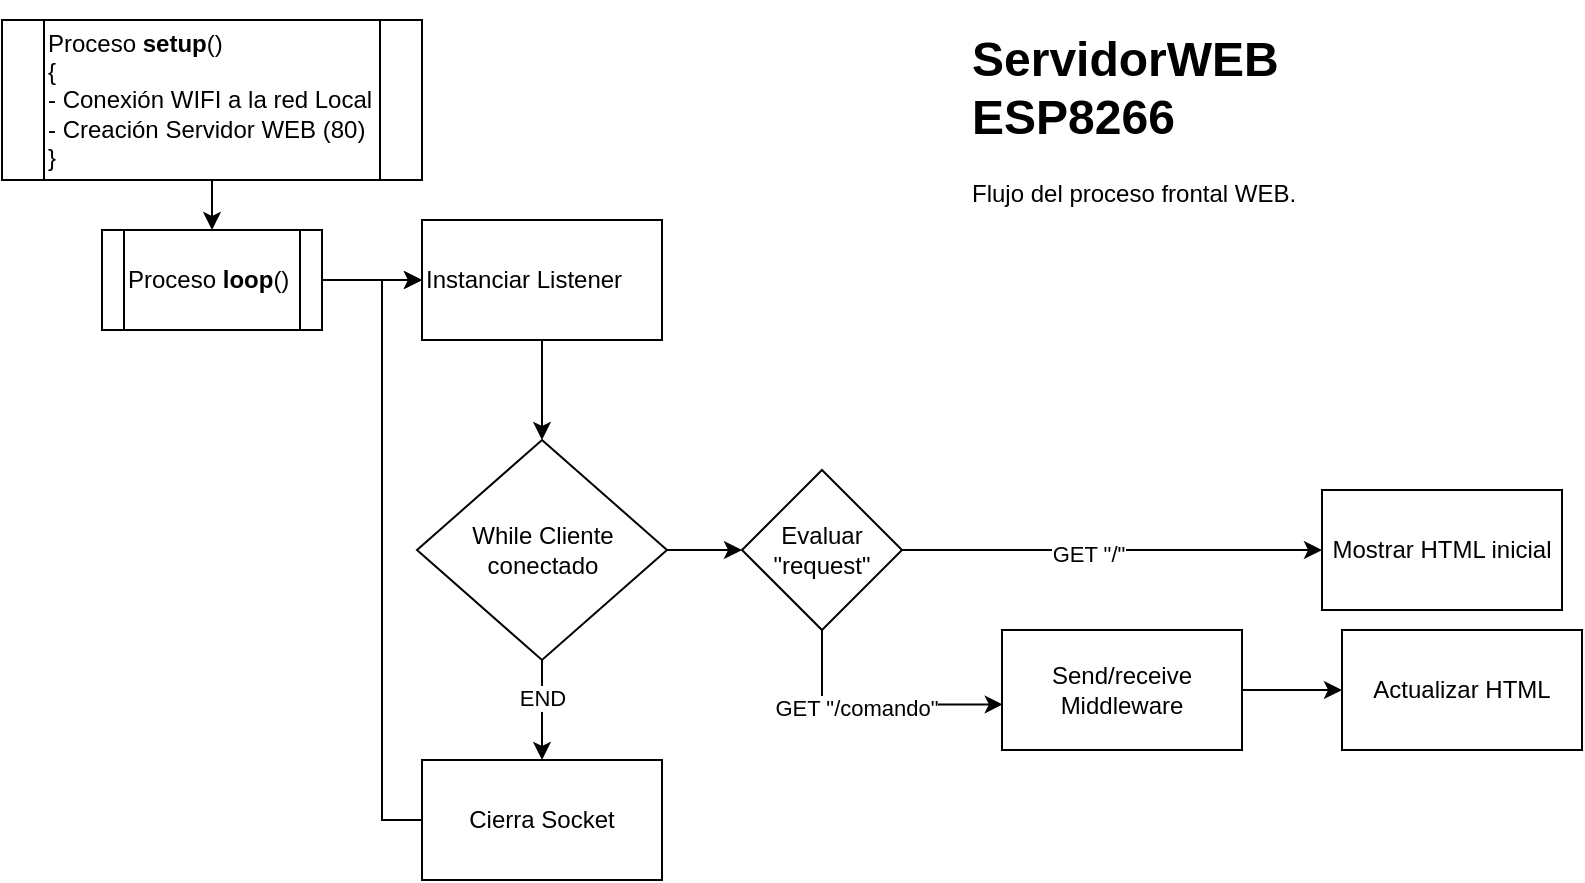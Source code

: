 <mxfile version="14.7.0" type="device"><diagram id="CeqwlgfuItZfXkT7WZC9" name="Page-1"><mxGraphModel dx="1038" dy="1648" grid="1" gridSize="10" guides="1" tooltips="1" connect="1" arrows="1" fold="1" page="1" pageScale="1" pageWidth="850" pageHeight="1100" math="0" shadow="0"><root><mxCell id="0"/><mxCell id="1" parent="0"/><mxCell id="-bE2ONSkaA_L7sRKrDCE-45" value="" style="edgeStyle=orthogonalEdgeStyle;rounded=0;orthogonalLoop=1;jettySize=auto;html=1;" parent="1" source="-bE2ONSkaA_L7sRKrDCE-43" target="-bE2ONSkaA_L7sRKrDCE-44" edge="1"><mxGeometry relative="1" as="geometry"/></mxCell><mxCell id="-bE2ONSkaA_L7sRKrDCE-43" value="&lt;div&gt;&lt;div&gt;Proceso &lt;b&gt;setup&lt;/b&gt;()&lt;/div&gt;&lt;span&gt;&lt;div&gt;&lt;span&gt;{&lt;/span&gt;&lt;/div&gt;&lt;/span&gt;&lt;/div&gt;&lt;div&gt;&lt;div&gt;&lt;span&gt;- Conexión WIFI a la red Local&lt;/span&gt;&lt;/div&gt;&lt;div&gt;- Creación Servidor WEB (80)&lt;/div&gt;&lt;span&gt;&lt;div&gt;&lt;span&gt;}&lt;/span&gt;&lt;/div&gt;&lt;/span&gt;&lt;/div&gt;" style="shape=process;whiteSpace=wrap;html=1;backgroundOutline=1;align=left;" parent="1" vertex="1"><mxGeometry x="40" y="-1080" width="210" height="80" as="geometry"/></mxCell><mxCell id="-bE2ONSkaA_L7sRKrDCE-47" value="" style="edgeStyle=orthogonalEdgeStyle;rounded=0;orthogonalLoop=1;jettySize=auto;html=1;" parent="1" source="-bE2ONSkaA_L7sRKrDCE-44" target="-bE2ONSkaA_L7sRKrDCE-46" edge="1"><mxGeometry relative="1" as="geometry"/></mxCell><mxCell id="-bE2ONSkaA_L7sRKrDCE-44" value="Proceso &lt;b&gt;loop&lt;/b&gt;()" style="shape=process;whiteSpace=wrap;html=1;backgroundOutline=1;align=left;" parent="1" vertex="1"><mxGeometry x="90" y="-975" width="110" height="50" as="geometry"/></mxCell><mxCell id="-bE2ONSkaA_L7sRKrDCE-49" value="" style="edgeStyle=orthogonalEdgeStyle;rounded=0;orthogonalLoop=1;jettySize=auto;html=1;entryX=0.5;entryY=0;entryDx=0;entryDy=0;" parent="1" source="-bE2ONSkaA_L7sRKrDCE-46" target="-bE2ONSkaA_L7sRKrDCE-50" edge="1"><mxGeometry relative="1" as="geometry"><mxPoint x="380" y="-830" as="targetPoint"/></mxGeometry></mxCell><mxCell id="-bE2ONSkaA_L7sRKrDCE-46" value="Instanciar Listener" style="whiteSpace=wrap;html=1;align=left;" parent="1" vertex="1"><mxGeometry x="250" y="-980" width="120" height="60" as="geometry"/></mxCell><mxCell id="-bE2ONSkaA_L7sRKrDCE-52" value="" style="edgeStyle=orthogonalEdgeStyle;rounded=0;orthogonalLoop=1;jettySize=auto;html=1;" parent="1" source="-bE2ONSkaA_L7sRKrDCE-50" target="-bE2ONSkaA_L7sRKrDCE-51" edge="1"><mxGeometry relative="1" as="geometry"/></mxCell><mxCell id="-bE2ONSkaA_L7sRKrDCE-57" value="END" style="edgeLabel;html=1;align=center;verticalAlign=middle;resizable=0;points=[];" parent="-bE2ONSkaA_L7sRKrDCE-52" vertex="1" connectable="0"><mxGeometry x="-0.242" relative="1" as="geometry"><mxPoint as="offset"/></mxGeometry></mxCell><mxCell id="2AT48m2hkqvRzvJ1UdcZ-6" value="" style="edgeStyle=orthogonalEdgeStyle;rounded=0;orthogonalLoop=1;jettySize=auto;html=1;" edge="1" parent="1" source="-bE2ONSkaA_L7sRKrDCE-50" target="2AT48m2hkqvRzvJ1UdcZ-4"><mxGeometry relative="1" as="geometry"/></mxCell><mxCell id="-bE2ONSkaA_L7sRKrDCE-50" value="While Cliente conectado" style="rhombus;whiteSpace=wrap;html=1;" parent="1" vertex="1"><mxGeometry x="247.5" y="-870" width="125" height="110" as="geometry"/></mxCell><mxCell id="-bE2ONSkaA_L7sRKrDCE-53" style="edgeStyle=orthogonalEdgeStyle;rounded=0;orthogonalLoop=1;jettySize=auto;html=1;entryX=0;entryY=0.5;entryDx=0;entryDy=0;exitX=0;exitY=0.5;exitDx=0;exitDy=0;" parent="1" source="-bE2ONSkaA_L7sRKrDCE-51" target="-bE2ONSkaA_L7sRKrDCE-46" edge="1"><mxGeometry relative="1" as="geometry"><Array as="points"><mxPoint x="230" y="-680"/><mxPoint x="230" y="-950"/></Array></mxGeometry></mxCell><mxCell id="-bE2ONSkaA_L7sRKrDCE-51" value="Cierra Socket" style="whiteSpace=wrap;html=1;" parent="1" vertex="1"><mxGeometry x="250" y="-710" width="120" height="60" as="geometry"/></mxCell><mxCell id="-bE2ONSkaA_L7sRKrDCE-63" value="&lt;h1&gt;ServidorWEB ESP8266&lt;/h1&gt;&lt;p&gt;Flujo del proceso frontal WEB.&amp;nbsp;&lt;/p&gt;" style="text;html=1;strokeColor=none;fillColor=none;spacing=5;spacingTop=-20;whiteSpace=wrap;overflow=hidden;rounded=0;" parent="1" vertex="1"><mxGeometry x="520" y="-1080" width="190" height="120" as="geometry"/></mxCell><mxCell id="2AT48m2hkqvRzvJ1UdcZ-10" value="" style="edgeStyle=orthogonalEdgeStyle;rounded=0;orthogonalLoop=1;jettySize=auto;html=1;" edge="1" parent="1" source="2AT48m2hkqvRzvJ1UdcZ-4" target="2AT48m2hkqvRzvJ1UdcZ-9"><mxGeometry relative="1" as="geometry"/></mxCell><mxCell id="2AT48m2hkqvRzvJ1UdcZ-11" value="GET &quot;/&quot;" style="edgeLabel;html=1;align=center;verticalAlign=middle;resizable=0;points=[];" vertex="1" connectable="0" parent="2AT48m2hkqvRzvJ1UdcZ-10"><mxGeometry x="-0.115" y="-2" relative="1" as="geometry"><mxPoint as="offset"/></mxGeometry></mxCell><mxCell id="2AT48m2hkqvRzvJ1UdcZ-19" style="edgeStyle=orthogonalEdgeStyle;rounded=0;orthogonalLoop=1;jettySize=auto;html=1;entryX=0.003;entryY=0.62;entryDx=0;entryDy=0;entryPerimeter=0;exitX=0.5;exitY=1;exitDx=0;exitDy=0;" edge="1" parent="1" source="2AT48m2hkqvRzvJ1UdcZ-4" target="-bE2ONSkaA_L7sRKrDCE-60"><mxGeometry relative="1" as="geometry"/></mxCell><mxCell id="2AT48m2hkqvRzvJ1UdcZ-20" value="GET &quot;/comando&quot;" style="edgeLabel;html=1;align=center;verticalAlign=middle;resizable=0;points=[];" vertex="1" connectable="0" parent="2AT48m2hkqvRzvJ1UdcZ-19"><mxGeometry x="-0.153" y="-2" relative="1" as="geometry"><mxPoint as="offset"/></mxGeometry></mxCell><mxCell id="2AT48m2hkqvRzvJ1UdcZ-4" value="Evaluar &quot;request&quot;" style="rhombus;whiteSpace=wrap;html=1;" vertex="1" parent="1"><mxGeometry x="410" y="-855" width="80" height="80" as="geometry"/></mxCell><mxCell id="2AT48m2hkqvRzvJ1UdcZ-9" value="Mostrar HTML inicial" style="whiteSpace=wrap;html=1;" vertex="1" parent="1"><mxGeometry x="700" y="-845" width="120" height="60" as="geometry"/></mxCell><mxCell id="2AT48m2hkqvRzvJ1UdcZ-18" value="" style="edgeStyle=orthogonalEdgeStyle;rounded=0;orthogonalLoop=1;jettySize=auto;html=1;" edge="1" parent="1" source="-bE2ONSkaA_L7sRKrDCE-60" target="2AT48m2hkqvRzvJ1UdcZ-17"><mxGeometry relative="1" as="geometry"/></mxCell><mxCell id="-bE2ONSkaA_L7sRKrDCE-60" value="Send/receive Middleware" style="rounded=0;whiteSpace=wrap;html=1;" parent="1" vertex="1"><mxGeometry x="540" y="-775" width="120" height="60" as="geometry"/></mxCell><mxCell id="2AT48m2hkqvRzvJ1UdcZ-17" value="Actualizar HTML" style="whiteSpace=wrap;html=1;" vertex="1" parent="1"><mxGeometry x="710" y="-775" width="120" height="60" as="geometry"/></mxCell></root></mxGraphModel></diagram></mxfile>